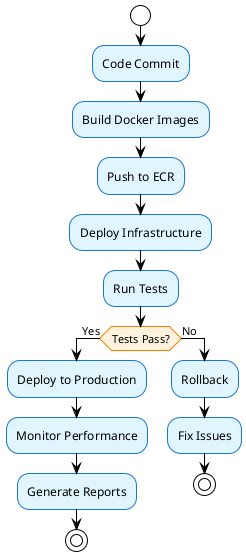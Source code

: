 @startuml Deployment Pipeline
!theme plain
skinparam backgroundColor #FFFFFF
skinparam activity {
    BackgroundColor #E1F5FE
    BorderColor #1976D2
    FontColor #000000
}
skinparam activityDiamond {
    BackgroundColor #FFF3E0
    BorderColor #F57C00
    FontColor #000000
}

start
:Code Commit;
:Build Docker Images;
:Push to ECR;
:Deploy Infrastructure;
:Run Tests;
if (Tests Pass?) then (Yes)
    :Deploy to Production;
    :Monitor Performance;
    :Generate Reports;
    stop
else (No)
    :Rollback;
    :Fix Issues;
    stop
endif
@enduml
